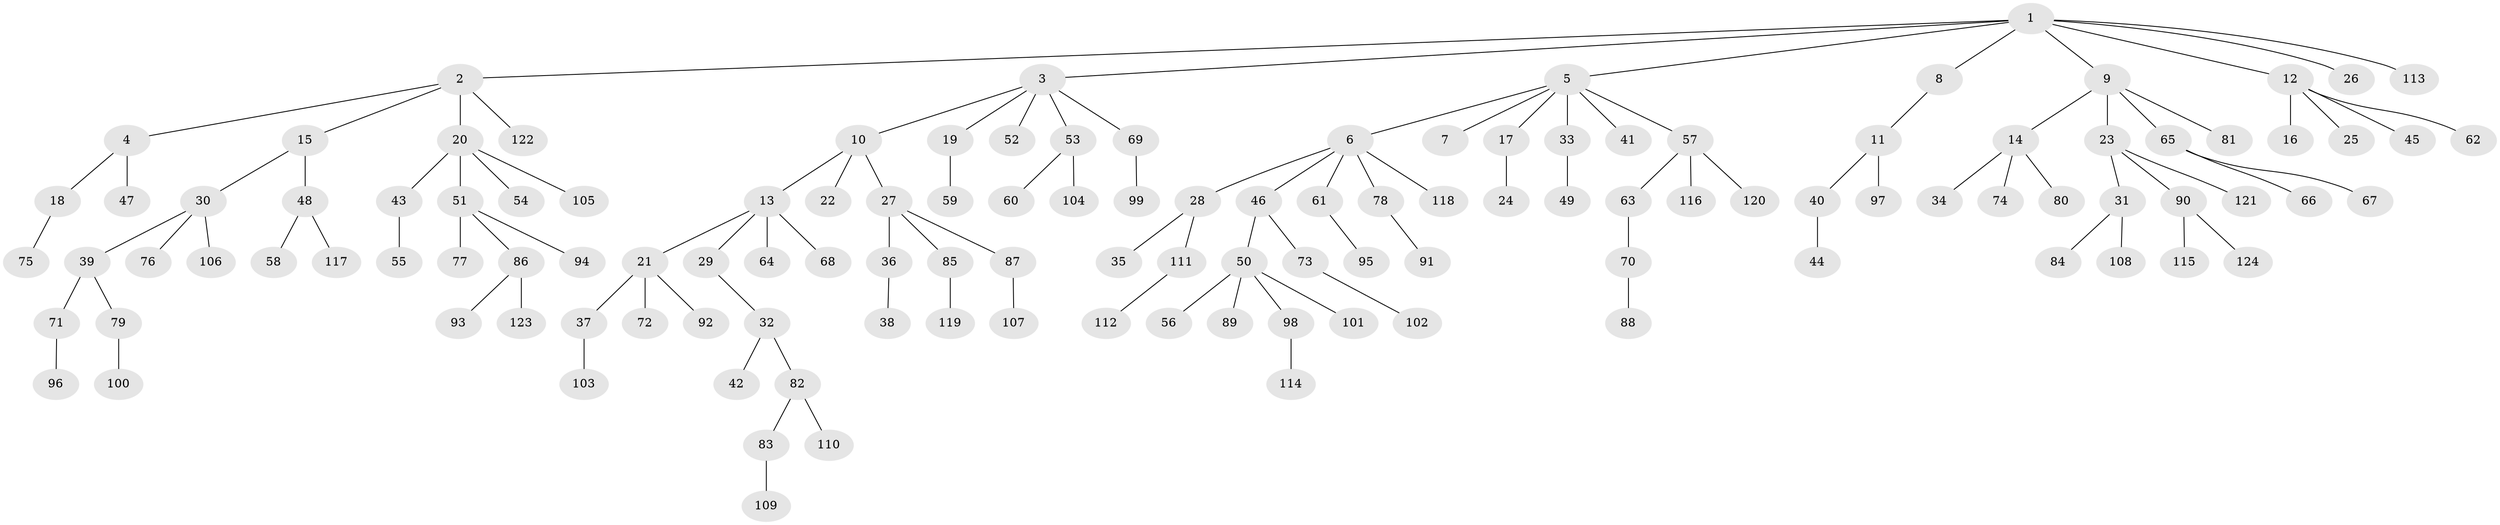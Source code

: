 // coarse degree distribution, {2: 0.17567567567567569, 1: 0.7432432432432432, 4: 0.02702702702702703, 39: 0.013513513513513514, 5: 0.02702702702702703, 8: 0.013513513513513514}
// Generated by graph-tools (version 1.1) at 2025/55/03/04/25 21:55:44]
// undirected, 124 vertices, 123 edges
graph export_dot {
graph [start="1"]
  node [color=gray90,style=filled];
  1;
  2;
  3;
  4;
  5;
  6;
  7;
  8;
  9;
  10;
  11;
  12;
  13;
  14;
  15;
  16;
  17;
  18;
  19;
  20;
  21;
  22;
  23;
  24;
  25;
  26;
  27;
  28;
  29;
  30;
  31;
  32;
  33;
  34;
  35;
  36;
  37;
  38;
  39;
  40;
  41;
  42;
  43;
  44;
  45;
  46;
  47;
  48;
  49;
  50;
  51;
  52;
  53;
  54;
  55;
  56;
  57;
  58;
  59;
  60;
  61;
  62;
  63;
  64;
  65;
  66;
  67;
  68;
  69;
  70;
  71;
  72;
  73;
  74;
  75;
  76;
  77;
  78;
  79;
  80;
  81;
  82;
  83;
  84;
  85;
  86;
  87;
  88;
  89;
  90;
  91;
  92;
  93;
  94;
  95;
  96;
  97;
  98;
  99;
  100;
  101;
  102;
  103;
  104;
  105;
  106;
  107;
  108;
  109;
  110;
  111;
  112;
  113;
  114;
  115;
  116;
  117;
  118;
  119;
  120;
  121;
  122;
  123;
  124;
  1 -- 2;
  1 -- 3;
  1 -- 5;
  1 -- 8;
  1 -- 9;
  1 -- 12;
  1 -- 26;
  1 -- 113;
  2 -- 4;
  2 -- 15;
  2 -- 20;
  2 -- 122;
  3 -- 10;
  3 -- 19;
  3 -- 52;
  3 -- 53;
  3 -- 69;
  4 -- 18;
  4 -- 47;
  5 -- 6;
  5 -- 7;
  5 -- 17;
  5 -- 33;
  5 -- 41;
  5 -- 57;
  6 -- 28;
  6 -- 46;
  6 -- 61;
  6 -- 78;
  6 -- 118;
  8 -- 11;
  9 -- 14;
  9 -- 23;
  9 -- 65;
  9 -- 81;
  10 -- 13;
  10 -- 22;
  10 -- 27;
  11 -- 40;
  11 -- 97;
  12 -- 16;
  12 -- 25;
  12 -- 45;
  12 -- 62;
  13 -- 21;
  13 -- 29;
  13 -- 64;
  13 -- 68;
  14 -- 34;
  14 -- 74;
  14 -- 80;
  15 -- 30;
  15 -- 48;
  17 -- 24;
  18 -- 75;
  19 -- 59;
  20 -- 43;
  20 -- 51;
  20 -- 54;
  20 -- 105;
  21 -- 37;
  21 -- 72;
  21 -- 92;
  23 -- 31;
  23 -- 90;
  23 -- 121;
  27 -- 36;
  27 -- 85;
  27 -- 87;
  28 -- 35;
  28 -- 111;
  29 -- 32;
  30 -- 39;
  30 -- 76;
  30 -- 106;
  31 -- 84;
  31 -- 108;
  32 -- 42;
  32 -- 82;
  33 -- 49;
  36 -- 38;
  37 -- 103;
  39 -- 71;
  39 -- 79;
  40 -- 44;
  43 -- 55;
  46 -- 50;
  46 -- 73;
  48 -- 58;
  48 -- 117;
  50 -- 56;
  50 -- 89;
  50 -- 98;
  50 -- 101;
  51 -- 77;
  51 -- 86;
  51 -- 94;
  53 -- 60;
  53 -- 104;
  57 -- 63;
  57 -- 116;
  57 -- 120;
  61 -- 95;
  63 -- 70;
  65 -- 66;
  65 -- 67;
  69 -- 99;
  70 -- 88;
  71 -- 96;
  73 -- 102;
  78 -- 91;
  79 -- 100;
  82 -- 83;
  82 -- 110;
  83 -- 109;
  85 -- 119;
  86 -- 93;
  86 -- 123;
  87 -- 107;
  90 -- 115;
  90 -- 124;
  98 -- 114;
  111 -- 112;
}
